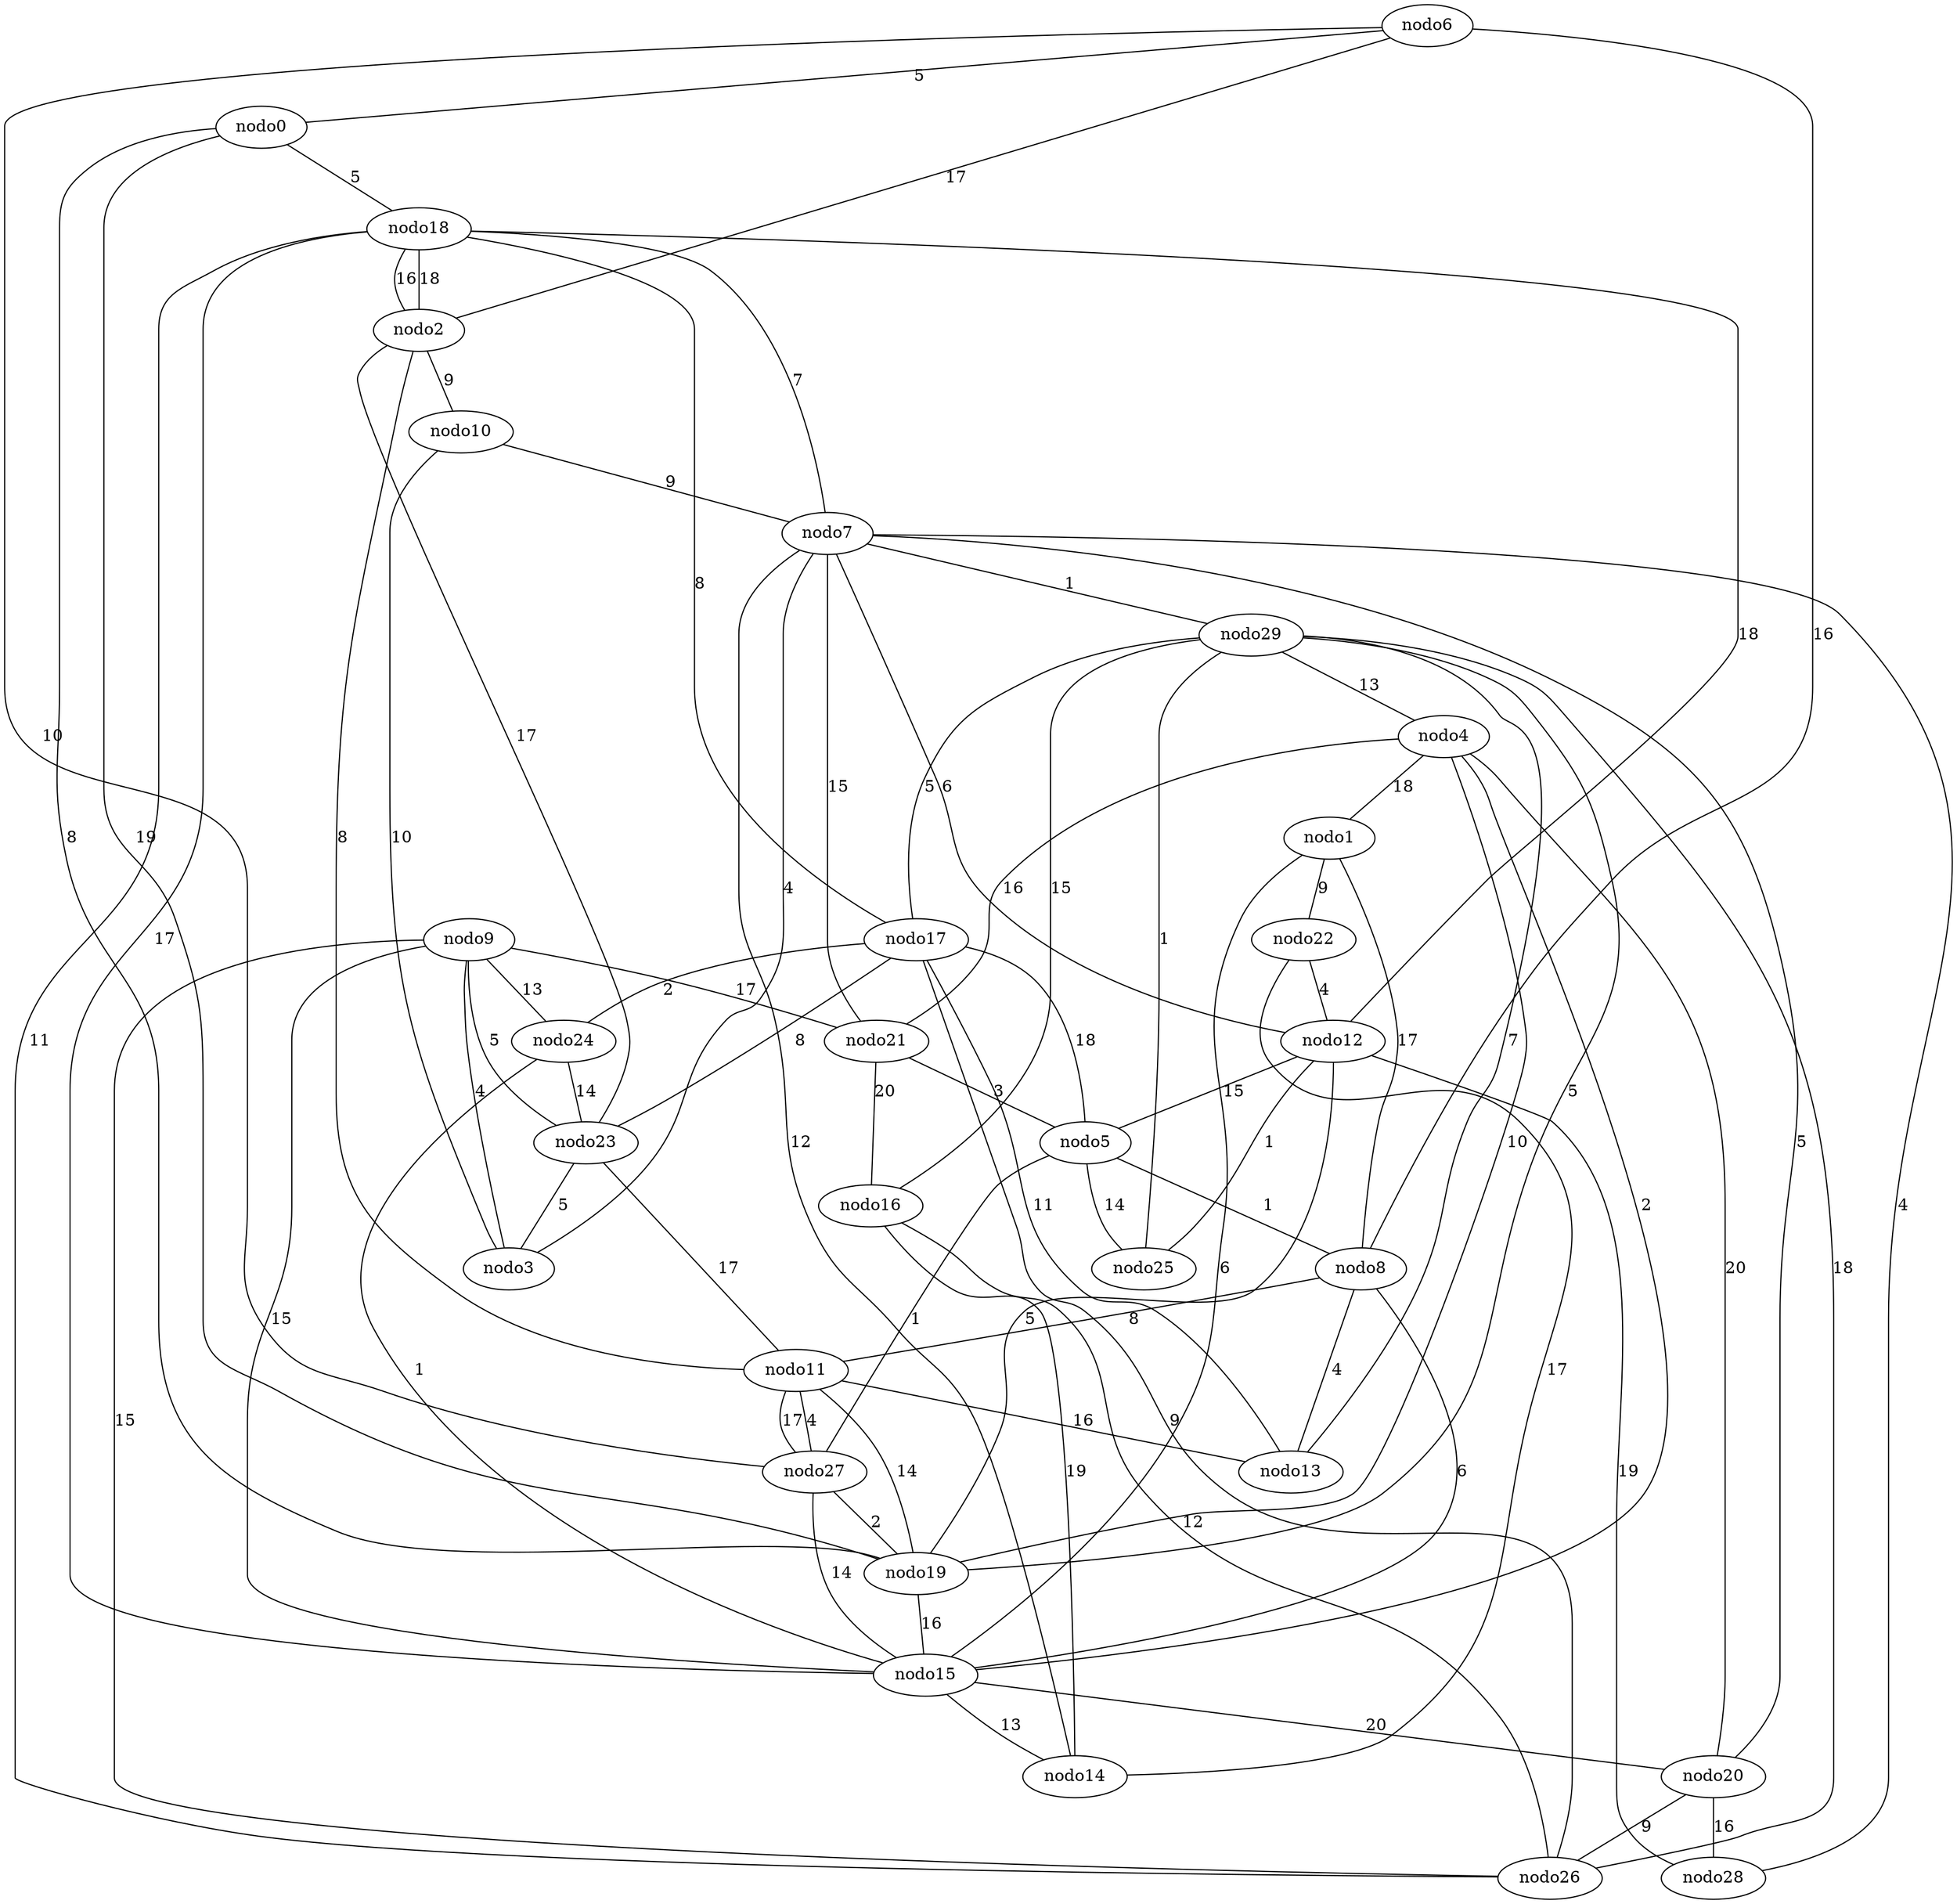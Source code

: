 graph X {
 0 [label="nodo0"];
 1 [label="nodo1"];
 2 [label="nodo2"];
 3 [label="nodo3"];
 4 [label="nodo4"];
 5 [label="nodo5"];
 6 [label="nodo6"];
 7 [label="nodo7"];
 8 [label="nodo8"];
 9 [label="nodo9"];
 10 [label="nodo10"];
 11 [label="nodo11"];
 12 [label="nodo12"];
 13 [label="nodo13"];
 14 [label="nodo14"];
 15 [label="nodo15"];
 16 [label="nodo16"];
 17 [label="nodo17"];
 18 [label="nodo18"];
 19 [label="nodo19"];
 20 [label="nodo20"];
 21 [label="nodo21"];
 22 [label="nodo22"];
 23 [label="nodo23"];
 24 [label="nodo24"];
 25 [label="nodo25"];
 26 [label="nodo26"];
 27 [label="nodo27"];
 28 [label="nodo28"];
 29 [label="nodo29"];
  0 -- 18  [label="5"];
  0 -- 19  [label="8"];
  1 -- 8  [label="17"];
  1 -- 15  [label="6"];
  1 -- 22  [label="9"];
  2 -- 10  [label="9"];
  2 -- 18  [label="16"];
  2 -- 23  [label="17"];
  4 -- 1  [label="18"];
  4 -- 19  [label="10"];
  4 -- 20  [label="20"];
  4 -- 21  [label="16"];
  5 -- 8  [label="1"];
  5 -- 25  [label="14"];
  5 -- 27  [label="1"];
  6 -- 0  [label="5"];
  6 -- 2  [label="17"];
  6 -- 8  [label="16"];
  6 -- 27  [label="10"];
  7 -- 3  [label="4"];
  7 -- 14  [label="12"];
  7 -- 18  [label="7"];
  7 -- 20  [label="5"];
  7 -- 28  [label="4"];
  7 -- 29  [label="1"];
  8 -- 11  [label="8"];
  8 -- 15  [label="6"];
  9 -- 3  [label="4"];
  9 -- 15  [label="15"];
  9 -- 21  [label="17"];
  9 -- 23  [label="5"];
  9 -- 24  [label="13"];
  9 -- 26  [label="15"];
  10 -- 3  [label="10"];
  10 -- 7  [label="9"];
  11 -- 2  [label="8"];
  11 -- 13  [label="16"];
  11 -- 19  [label="14"];
  11 -- 27  [label="17"];
  12 -- 5  [label="15"];
  12 -- 7  [label="6"];
  12 -- 18  [label="18"];
  12 -- 19  [label="5"];
  12 -- 28  [label="19"];
  13 -- 8  [label="4"];
  15 -- 4  [label="2"];
  15 -- 14  [label="13"];
  15 -- 20  [label="20"];
  15 -- 27  [label="14"];
  16 -- 14  [label="19"];
  16 -- 26  [label="12"];
  16 -- 29  [label="15"];
  17 -- 5  [label="18"];
  17 -- 13  [label="11"];
  17 -- 18  [label="8"];
  17 -- 24  [label="2"];
  17 -- 26  [label="9"];
  18 -- 2  [label="18"];
  18 -- 15  [label="17"];
  18 -- 26  [label="11"];
  19 -- 0  [label="19"];
  19 -- 15  [label="16"];
  20 -- 26  [label="9"];
  20 -- 28  [label="16"];
  21 -- 5  [label="3"];
  21 -- 7  [label="15"];
  21 -- 16  [label="20"];
  22 -- 12  [label="4"];
  22 -- 14  [label="17"];
  23 -- 3  [label="5"];
  23 -- 11  [label="17"];
  23 -- 17  [label="8"];
  24 -- 15  [label="1"];
  24 -- 23  [label="14"];
  25 -- 12  [label="1"];
  27 -- 11  [label="4"];
  27 -- 19  [label="2"];
  29 -- 4  [label="13"];
  29 -- 13  [label="7"];
  29 -- 17  [label="5"];
  29 -- 19  [label="5"];
  29 -- 25  [label="1"];
  29 -- 26  [label="18"];
}

